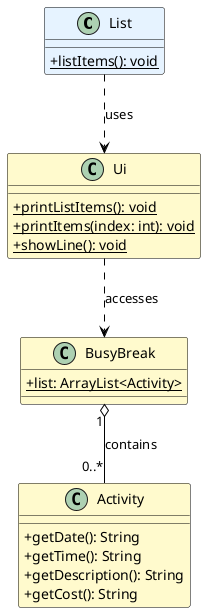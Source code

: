 @startuml ListCommandClassDiagram

!define LIGHTYELLOW #FFFACD
!define LIGHTBLUE #E6F3FF

skinparam classAttributeIconSize 0
skinparam class {
    BackgroundColor LIGHTYELLOW
    BorderColor Black
    ArrowColor Black
}

class List LIGHTBLUE {
    + {static} listItems(): void
}

class Ui {
    + {static} printListItems(): void
    + {static} printItems(index: int): void
    + {static} showLine(): void
}

class BusyBreak {
    + {static} list: ArrayList<Activity>
}

class Activity {
    + getDate(): String
    + getTime(): String
    + getDescription(): String
    + getCost(): String
}

' Relationships
List ..> Ui : uses

Ui ..> BusyBreak : accesses

BusyBreak "1" o-- "0..*" Activity : contains




@enduml
